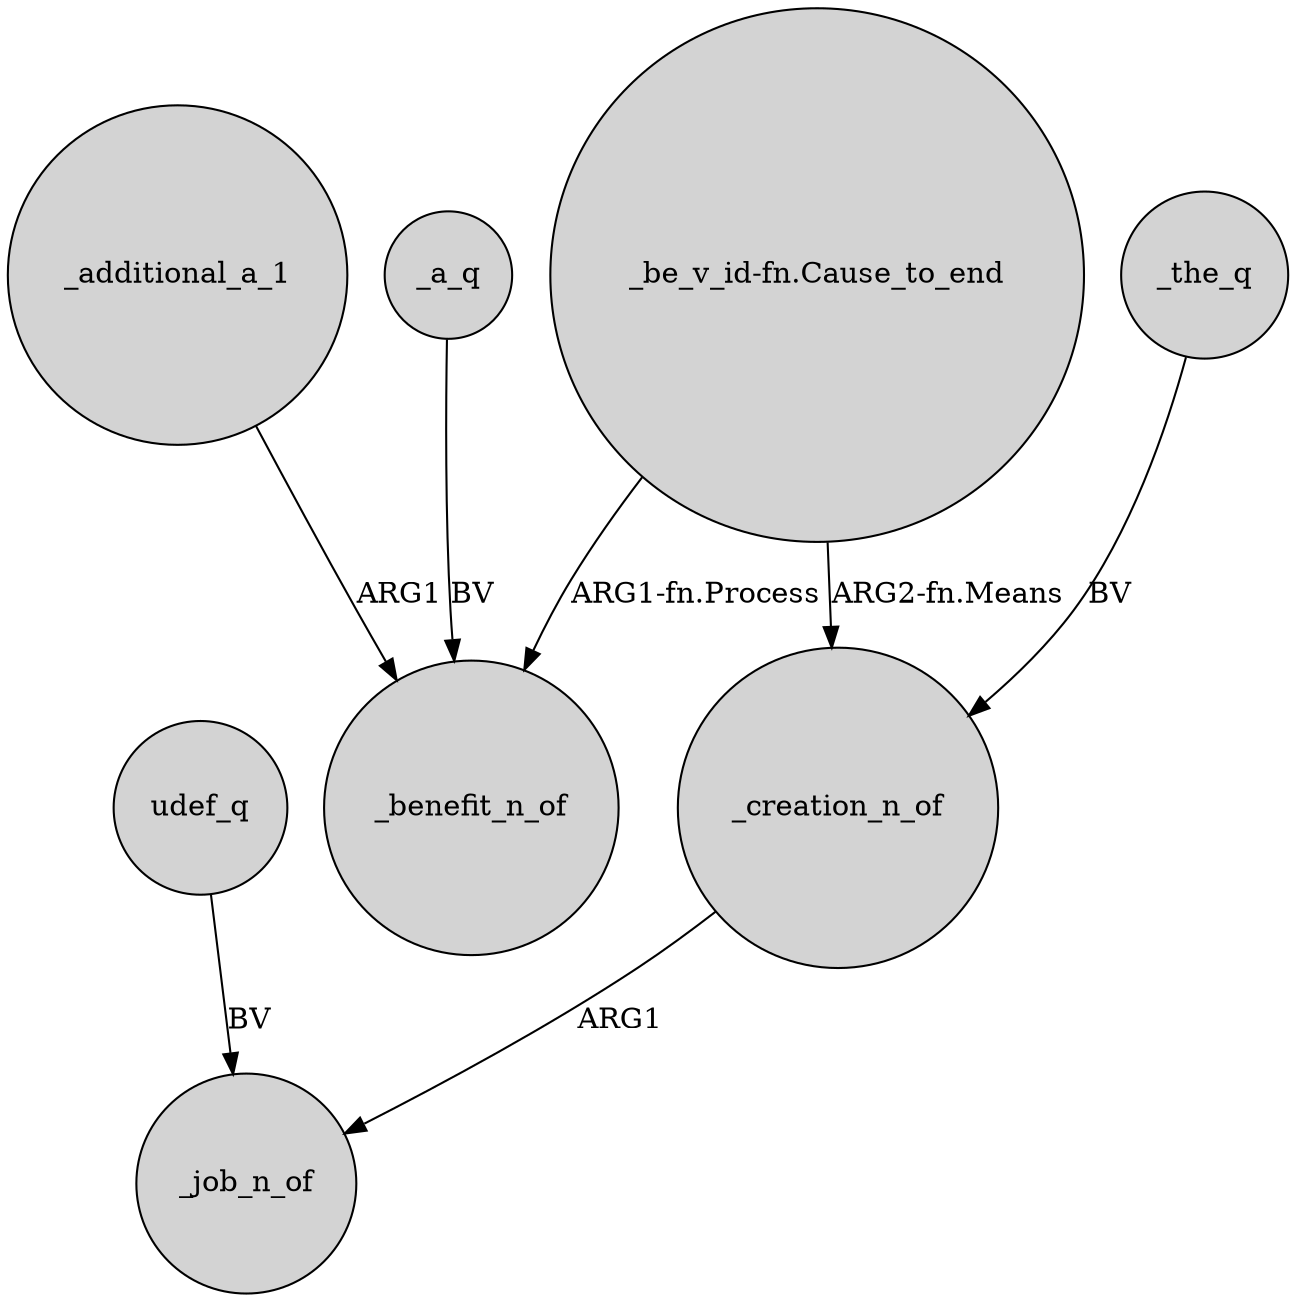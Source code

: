 digraph {
	node [shape=circle style=filled]
	_creation_n_of -> _job_n_of [label=ARG1]
	udef_q -> _job_n_of [label=BV]
	_additional_a_1 -> _benefit_n_of [label=ARG1]
	"_be_v_id-fn.Cause_to_end" -> _benefit_n_of [label="ARG1-fn.Process"]
	_a_q -> _benefit_n_of [label=BV]
	_the_q -> _creation_n_of [label=BV]
	"_be_v_id-fn.Cause_to_end" -> _creation_n_of [label="ARG2-fn.Means"]
}
